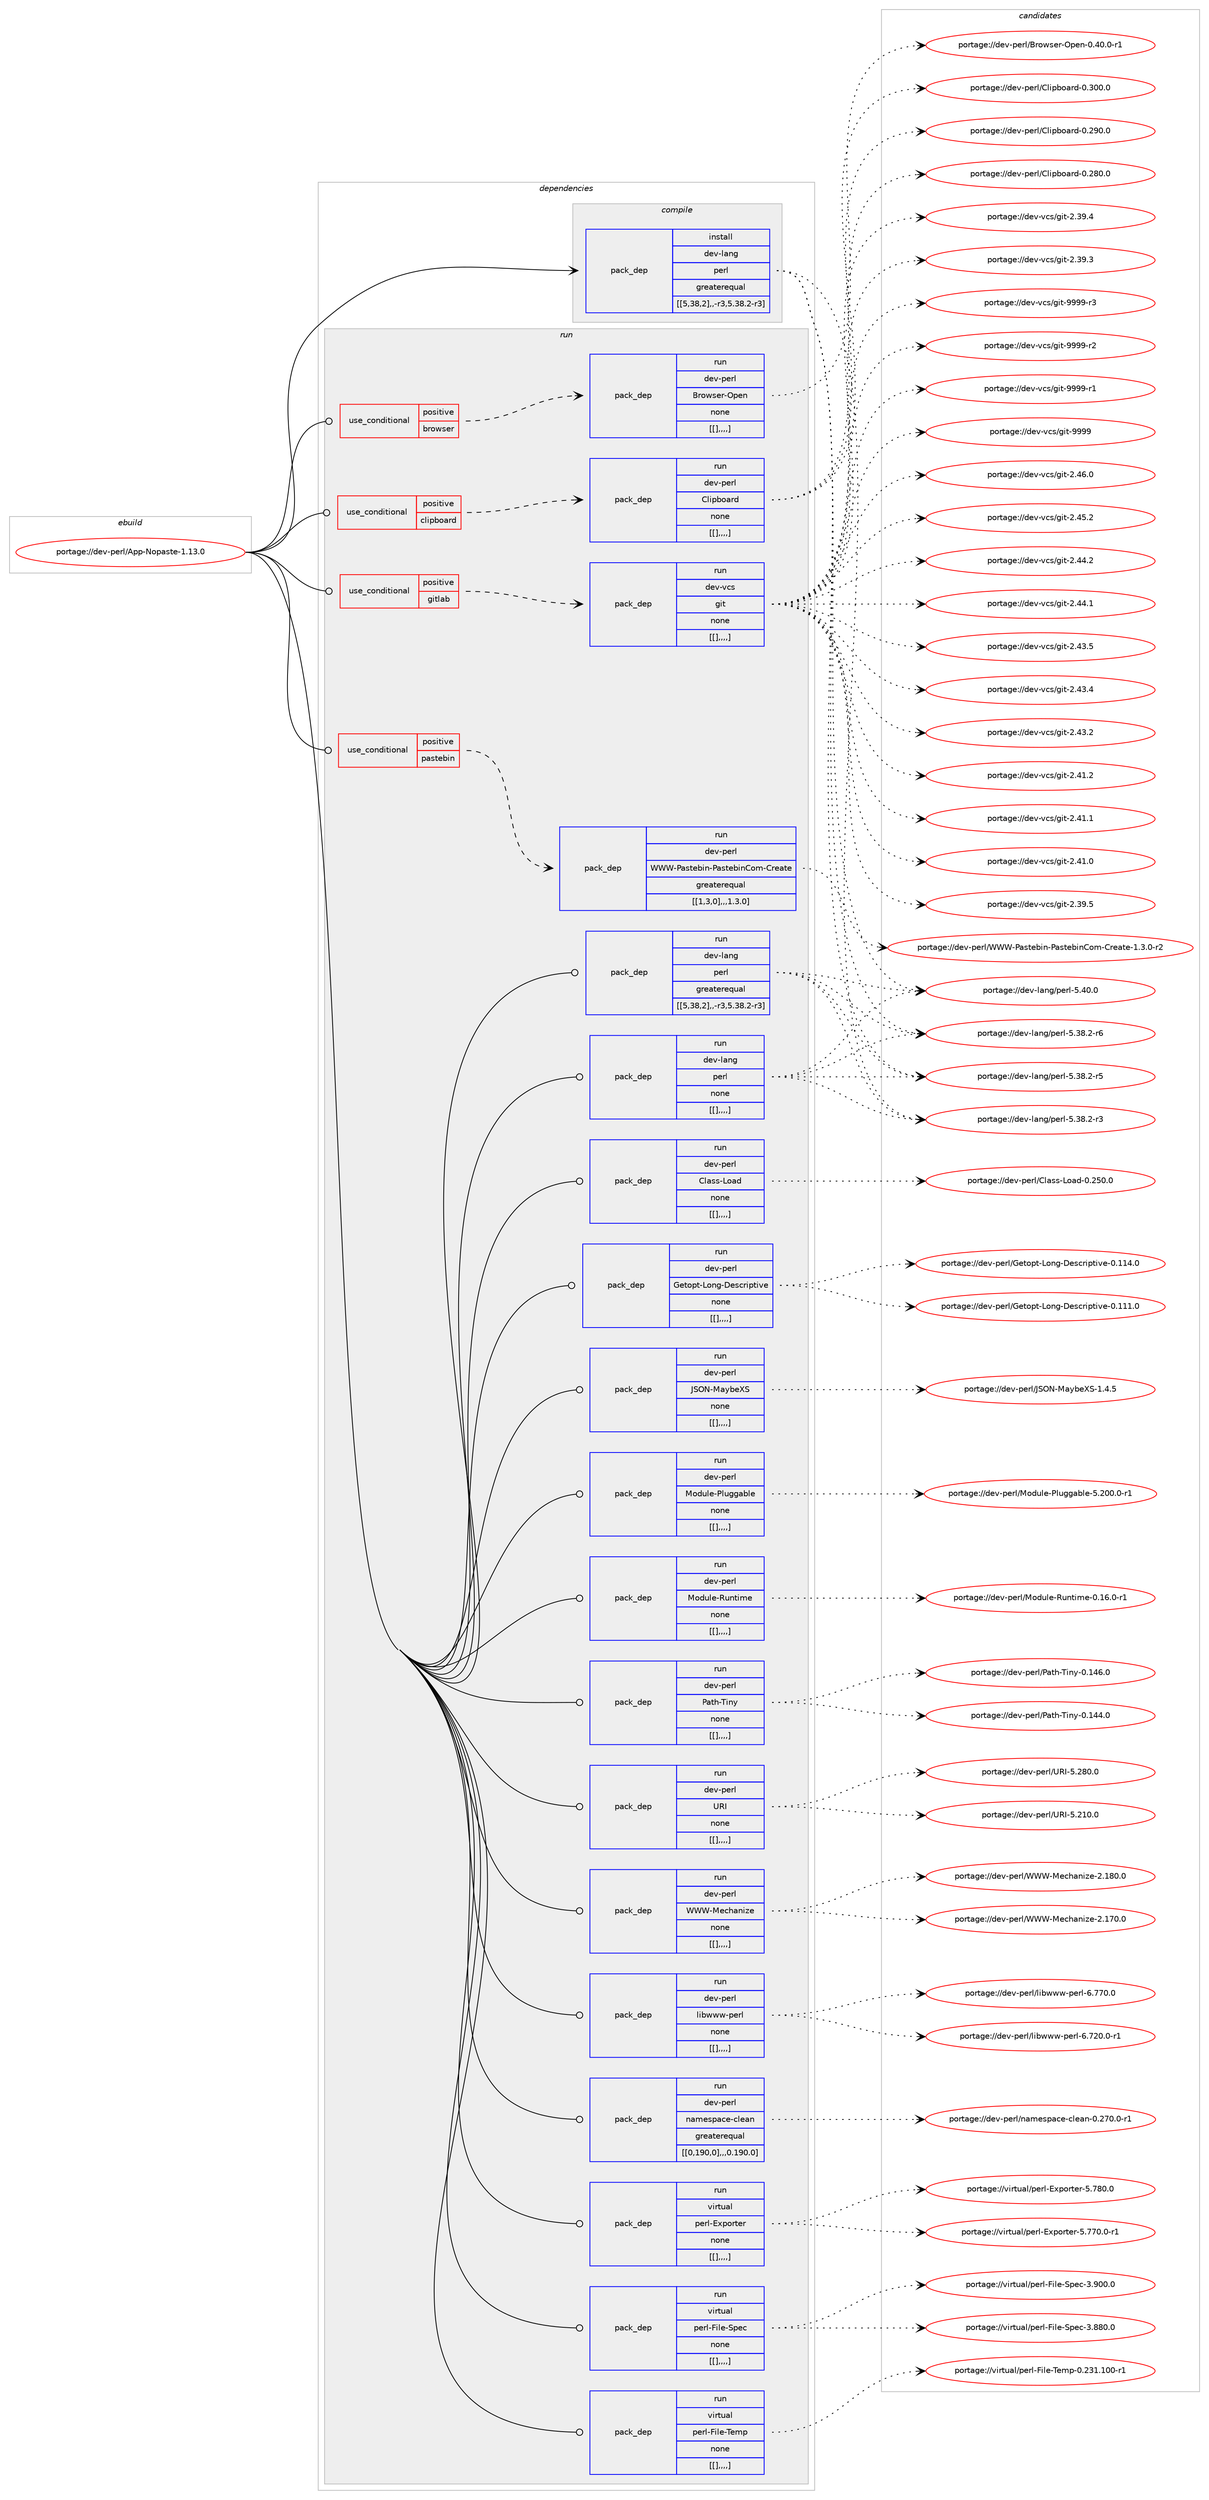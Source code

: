 digraph prolog {

# *************
# Graph options
# *************

newrank=true;
concentrate=true;
compound=true;
graph [rankdir=LR,fontname=Helvetica,fontsize=10,ranksep=1.5];#, ranksep=2.5, nodesep=0.2];
edge  [arrowhead=vee];
node  [fontname=Helvetica,fontsize=10];

# **********
# The ebuild
# **********

subgraph cluster_leftcol {
color=gray;
label=<<i>ebuild</i>>;
id [label="portage://dev-perl/App-Nopaste-1.13.0", color=red, width=4, href="../dev-perl/App-Nopaste-1.13.0.svg"];
}

# ****************
# The dependencies
# ****************

subgraph cluster_midcol {
color=gray;
label=<<i>dependencies</i>>;
subgraph cluster_compile {
fillcolor="#eeeeee";
style=filled;
label=<<i>compile</i>>;
subgraph pack95273 {
dependency126740 [label=<<TABLE BORDER="0" CELLBORDER="1" CELLSPACING="0" CELLPADDING="4" WIDTH="220"><TR><TD ROWSPAN="6" CELLPADDING="30">pack_dep</TD></TR><TR><TD WIDTH="110">install</TD></TR><TR><TD>dev-lang</TD></TR><TR><TD>perl</TD></TR><TR><TD>greaterequal</TD></TR><TR><TD>[[5,38,2],,-r3,5.38.2-r3]</TD></TR></TABLE>>, shape=none, color=blue];
}
id:e -> dependency126740:w [weight=20,style="solid",arrowhead="vee"];
}
subgraph cluster_compileandrun {
fillcolor="#eeeeee";
style=filled;
label=<<i>compile and run</i>>;
}
subgraph cluster_run {
fillcolor="#eeeeee";
style=filled;
label=<<i>run</i>>;
subgraph cond30297 {
dependency126741 [label=<<TABLE BORDER="0" CELLBORDER="1" CELLSPACING="0" CELLPADDING="4"><TR><TD ROWSPAN="3" CELLPADDING="10">use_conditional</TD></TR><TR><TD>positive</TD></TR><TR><TD>browser</TD></TR></TABLE>>, shape=none, color=red];
subgraph pack95274 {
dependency126742 [label=<<TABLE BORDER="0" CELLBORDER="1" CELLSPACING="0" CELLPADDING="4" WIDTH="220"><TR><TD ROWSPAN="6" CELLPADDING="30">pack_dep</TD></TR><TR><TD WIDTH="110">run</TD></TR><TR><TD>dev-perl</TD></TR><TR><TD>Browser-Open</TD></TR><TR><TD>none</TD></TR><TR><TD>[[],,,,]</TD></TR></TABLE>>, shape=none, color=blue];
}
dependency126741:e -> dependency126742:w [weight=20,style="dashed",arrowhead="vee"];
}
id:e -> dependency126741:w [weight=20,style="solid",arrowhead="odot"];
subgraph cond30298 {
dependency126743 [label=<<TABLE BORDER="0" CELLBORDER="1" CELLSPACING="0" CELLPADDING="4"><TR><TD ROWSPAN="3" CELLPADDING="10">use_conditional</TD></TR><TR><TD>positive</TD></TR><TR><TD>clipboard</TD></TR></TABLE>>, shape=none, color=red];
subgraph pack95275 {
dependency126744 [label=<<TABLE BORDER="0" CELLBORDER="1" CELLSPACING="0" CELLPADDING="4" WIDTH="220"><TR><TD ROWSPAN="6" CELLPADDING="30">pack_dep</TD></TR><TR><TD WIDTH="110">run</TD></TR><TR><TD>dev-perl</TD></TR><TR><TD>Clipboard</TD></TR><TR><TD>none</TD></TR><TR><TD>[[],,,,]</TD></TR></TABLE>>, shape=none, color=blue];
}
dependency126743:e -> dependency126744:w [weight=20,style="dashed",arrowhead="vee"];
}
id:e -> dependency126743:w [weight=20,style="solid",arrowhead="odot"];
subgraph cond30299 {
dependency126745 [label=<<TABLE BORDER="0" CELLBORDER="1" CELLSPACING="0" CELLPADDING="4"><TR><TD ROWSPAN="3" CELLPADDING="10">use_conditional</TD></TR><TR><TD>positive</TD></TR><TR><TD>gitlab</TD></TR></TABLE>>, shape=none, color=red];
subgraph pack95276 {
dependency126746 [label=<<TABLE BORDER="0" CELLBORDER="1" CELLSPACING="0" CELLPADDING="4" WIDTH="220"><TR><TD ROWSPAN="6" CELLPADDING="30">pack_dep</TD></TR><TR><TD WIDTH="110">run</TD></TR><TR><TD>dev-vcs</TD></TR><TR><TD>git</TD></TR><TR><TD>none</TD></TR><TR><TD>[[],,,,]</TD></TR></TABLE>>, shape=none, color=blue];
}
dependency126745:e -> dependency126746:w [weight=20,style="dashed",arrowhead="vee"];
}
id:e -> dependency126745:w [weight=20,style="solid",arrowhead="odot"];
subgraph cond30300 {
dependency126747 [label=<<TABLE BORDER="0" CELLBORDER="1" CELLSPACING="0" CELLPADDING="4"><TR><TD ROWSPAN="3" CELLPADDING="10">use_conditional</TD></TR><TR><TD>positive</TD></TR><TR><TD>pastebin</TD></TR></TABLE>>, shape=none, color=red];
subgraph pack95277 {
dependency126748 [label=<<TABLE BORDER="0" CELLBORDER="1" CELLSPACING="0" CELLPADDING="4" WIDTH="220"><TR><TD ROWSPAN="6" CELLPADDING="30">pack_dep</TD></TR><TR><TD WIDTH="110">run</TD></TR><TR><TD>dev-perl</TD></TR><TR><TD>WWW-Pastebin-PastebinCom-Create</TD></TR><TR><TD>greaterequal</TD></TR><TR><TD>[[1,3,0],,,1.3.0]</TD></TR></TABLE>>, shape=none, color=blue];
}
dependency126747:e -> dependency126748:w [weight=20,style="dashed",arrowhead="vee"];
}
id:e -> dependency126747:w [weight=20,style="solid",arrowhead="odot"];
subgraph pack95278 {
dependency126749 [label=<<TABLE BORDER="0" CELLBORDER="1" CELLSPACING="0" CELLPADDING="4" WIDTH="220"><TR><TD ROWSPAN="6" CELLPADDING="30">pack_dep</TD></TR><TR><TD WIDTH="110">run</TD></TR><TR><TD>dev-lang</TD></TR><TR><TD>perl</TD></TR><TR><TD>greaterequal</TD></TR><TR><TD>[[5,38,2],,-r3,5.38.2-r3]</TD></TR></TABLE>>, shape=none, color=blue];
}
id:e -> dependency126749:w [weight=20,style="solid",arrowhead="odot"];
subgraph pack95279 {
dependency126750 [label=<<TABLE BORDER="0" CELLBORDER="1" CELLSPACING="0" CELLPADDING="4" WIDTH="220"><TR><TD ROWSPAN="6" CELLPADDING="30">pack_dep</TD></TR><TR><TD WIDTH="110">run</TD></TR><TR><TD>dev-lang</TD></TR><TR><TD>perl</TD></TR><TR><TD>none</TD></TR><TR><TD>[[],,,,]</TD></TR></TABLE>>, shape=none, color=blue];
}
id:e -> dependency126750:w [weight=20,style="solid",arrowhead="odot"];
subgraph pack95280 {
dependency126751 [label=<<TABLE BORDER="0" CELLBORDER="1" CELLSPACING="0" CELLPADDING="4" WIDTH="220"><TR><TD ROWSPAN="6" CELLPADDING="30">pack_dep</TD></TR><TR><TD WIDTH="110">run</TD></TR><TR><TD>dev-perl</TD></TR><TR><TD>Class-Load</TD></TR><TR><TD>none</TD></TR><TR><TD>[[],,,,]</TD></TR></TABLE>>, shape=none, color=blue];
}
id:e -> dependency126751:w [weight=20,style="solid",arrowhead="odot"];
subgraph pack95281 {
dependency126752 [label=<<TABLE BORDER="0" CELLBORDER="1" CELLSPACING="0" CELLPADDING="4" WIDTH="220"><TR><TD ROWSPAN="6" CELLPADDING="30">pack_dep</TD></TR><TR><TD WIDTH="110">run</TD></TR><TR><TD>dev-perl</TD></TR><TR><TD>Getopt-Long-Descriptive</TD></TR><TR><TD>none</TD></TR><TR><TD>[[],,,,]</TD></TR></TABLE>>, shape=none, color=blue];
}
id:e -> dependency126752:w [weight=20,style="solid",arrowhead="odot"];
subgraph pack95282 {
dependency126753 [label=<<TABLE BORDER="0" CELLBORDER="1" CELLSPACING="0" CELLPADDING="4" WIDTH="220"><TR><TD ROWSPAN="6" CELLPADDING="30">pack_dep</TD></TR><TR><TD WIDTH="110">run</TD></TR><TR><TD>dev-perl</TD></TR><TR><TD>JSON-MaybeXS</TD></TR><TR><TD>none</TD></TR><TR><TD>[[],,,,]</TD></TR></TABLE>>, shape=none, color=blue];
}
id:e -> dependency126753:w [weight=20,style="solid",arrowhead="odot"];
subgraph pack95283 {
dependency126754 [label=<<TABLE BORDER="0" CELLBORDER="1" CELLSPACING="0" CELLPADDING="4" WIDTH="220"><TR><TD ROWSPAN="6" CELLPADDING="30">pack_dep</TD></TR><TR><TD WIDTH="110">run</TD></TR><TR><TD>dev-perl</TD></TR><TR><TD>Module-Pluggable</TD></TR><TR><TD>none</TD></TR><TR><TD>[[],,,,]</TD></TR></TABLE>>, shape=none, color=blue];
}
id:e -> dependency126754:w [weight=20,style="solid",arrowhead="odot"];
subgraph pack95284 {
dependency126755 [label=<<TABLE BORDER="0" CELLBORDER="1" CELLSPACING="0" CELLPADDING="4" WIDTH="220"><TR><TD ROWSPAN="6" CELLPADDING="30">pack_dep</TD></TR><TR><TD WIDTH="110">run</TD></TR><TR><TD>dev-perl</TD></TR><TR><TD>Module-Runtime</TD></TR><TR><TD>none</TD></TR><TR><TD>[[],,,,]</TD></TR></TABLE>>, shape=none, color=blue];
}
id:e -> dependency126755:w [weight=20,style="solid",arrowhead="odot"];
subgraph pack95285 {
dependency126756 [label=<<TABLE BORDER="0" CELLBORDER="1" CELLSPACING="0" CELLPADDING="4" WIDTH="220"><TR><TD ROWSPAN="6" CELLPADDING="30">pack_dep</TD></TR><TR><TD WIDTH="110">run</TD></TR><TR><TD>dev-perl</TD></TR><TR><TD>Path-Tiny</TD></TR><TR><TD>none</TD></TR><TR><TD>[[],,,,]</TD></TR></TABLE>>, shape=none, color=blue];
}
id:e -> dependency126756:w [weight=20,style="solid",arrowhead="odot"];
subgraph pack95286 {
dependency126757 [label=<<TABLE BORDER="0" CELLBORDER="1" CELLSPACING="0" CELLPADDING="4" WIDTH="220"><TR><TD ROWSPAN="6" CELLPADDING="30">pack_dep</TD></TR><TR><TD WIDTH="110">run</TD></TR><TR><TD>dev-perl</TD></TR><TR><TD>URI</TD></TR><TR><TD>none</TD></TR><TR><TD>[[],,,,]</TD></TR></TABLE>>, shape=none, color=blue];
}
id:e -> dependency126757:w [weight=20,style="solid",arrowhead="odot"];
subgraph pack95287 {
dependency126758 [label=<<TABLE BORDER="0" CELLBORDER="1" CELLSPACING="0" CELLPADDING="4" WIDTH="220"><TR><TD ROWSPAN="6" CELLPADDING="30">pack_dep</TD></TR><TR><TD WIDTH="110">run</TD></TR><TR><TD>dev-perl</TD></TR><TR><TD>WWW-Mechanize</TD></TR><TR><TD>none</TD></TR><TR><TD>[[],,,,]</TD></TR></TABLE>>, shape=none, color=blue];
}
id:e -> dependency126758:w [weight=20,style="solid",arrowhead="odot"];
subgraph pack95288 {
dependency126759 [label=<<TABLE BORDER="0" CELLBORDER="1" CELLSPACING="0" CELLPADDING="4" WIDTH="220"><TR><TD ROWSPAN="6" CELLPADDING="30">pack_dep</TD></TR><TR><TD WIDTH="110">run</TD></TR><TR><TD>dev-perl</TD></TR><TR><TD>libwww-perl</TD></TR><TR><TD>none</TD></TR><TR><TD>[[],,,,]</TD></TR></TABLE>>, shape=none, color=blue];
}
id:e -> dependency126759:w [weight=20,style="solid",arrowhead="odot"];
subgraph pack95289 {
dependency126760 [label=<<TABLE BORDER="0" CELLBORDER="1" CELLSPACING="0" CELLPADDING="4" WIDTH="220"><TR><TD ROWSPAN="6" CELLPADDING="30">pack_dep</TD></TR><TR><TD WIDTH="110">run</TD></TR><TR><TD>dev-perl</TD></TR><TR><TD>namespace-clean</TD></TR><TR><TD>greaterequal</TD></TR><TR><TD>[[0,190,0],,,0.190.0]</TD></TR></TABLE>>, shape=none, color=blue];
}
id:e -> dependency126760:w [weight=20,style="solid",arrowhead="odot"];
subgraph pack95290 {
dependency126761 [label=<<TABLE BORDER="0" CELLBORDER="1" CELLSPACING="0" CELLPADDING="4" WIDTH="220"><TR><TD ROWSPAN="6" CELLPADDING="30">pack_dep</TD></TR><TR><TD WIDTH="110">run</TD></TR><TR><TD>virtual</TD></TR><TR><TD>perl-Exporter</TD></TR><TR><TD>none</TD></TR><TR><TD>[[],,,,]</TD></TR></TABLE>>, shape=none, color=blue];
}
id:e -> dependency126761:w [weight=20,style="solid",arrowhead="odot"];
subgraph pack95291 {
dependency126762 [label=<<TABLE BORDER="0" CELLBORDER="1" CELLSPACING="0" CELLPADDING="4" WIDTH="220"><TR><TD ROWSPAN="6" CELLPADDING="30">pack_dep</TD></TR><TR><TD WIDTH="110">run</TD></TR><TR><TD>virtual</TD></TR><TR><TD>perl-File-Spec</TD></TR><TR><TD>none</TD></TR><TR><TD>[[],,,,]</TD></TR></TABLE>>, shape=none, color=blue];
}
id:e -> dependency126762:w [weight=20,style="solid",arrowhead="odot"];
subgraph pack95292 {
dependency126763 [label=<<TABLE BORDER="0" CELLBORDER="1" CELLSPACING="0" CELLPADDING="4" WIDTH="220"><TR><TD ROWSPAN="6" CELLPADDING="30">pack_dep</TD></TR><TR><TD WIDTH="110">run</TD></TR><TR><TD>virtual</TD></TR><TR><TD>perl-File-Temp</TD></TR><TR><TD>none</TD></TR><TR><TD>[[],,,,]</TD></TR></TABLE>>, shape=none, color=blue];
}
id:e -> dependency126763:w [weight=20,style="solid",arrowhead="odot"];
}
}

# **************
# The candidates
# **************

subgraph cluster_choices {
rank=same;
color=gray;
label=<<i>candidates</i>>;

subgraph choice95273 {
color=black;
nodesep=1;
choice10010111845108971101034711210111410845534652484648 [label="portage://dev-lang/perl-5.40.0", color=red, width=4,href="../dev-lang/perl-5.40.0.svg"];
choice100101118451089711010347112101114108455346515646504511454 [label="portage://dev-lang/perl-5.38.2-r6", color=red, width=4,href="../dev-lang/perl-5.38.2-r6.svg"];
choice100101118451089711010347112101114108455346515646504511453 [label="portage://dev-lang/perl-5.38.2-r5", color=red, width=4,href="../dev-lang/perl-5.38.2-r5.svg"];
choice100101118451089711010347112101114108455346515646504511451 [label="portage://dev-lang/perl-5.38.2-r3", color=red, width=4,href="../dev-lang/perl-5.38.2-r3.svg"];
dependency126740:e -> choice10010111845108971101034711210111410845534652484648:w [style=dotted,weight="100"];
dependency126740:e -> choice100101118451089711010347112101114108455346515646504511454:w [style=dotted,weight="100"];
dependency126740:e -> choice100101118451089711010347112101114108455346515646504511453:w [style=dotted,weight="100"];
dependency126740:e -> choice100101118451089711010347112101114108455346515646504511451:w [style=dotted,weight="100"];
}
subgraph choice95274 {
color=black;
nodesep=1;
choice1001011184511210111410847661141111191151011144579112101110454846524846484511449 [label="portage://dev-perl/Browser-Open-0.40.0-r1", color=red, width=4,href="../dev-perl/Browser-Open-0.40.0-r1.svg"];
dependency126742:e -> choice1001011184511210111410847661141111191151011144579112101110454846524846484511449:w [style=dotted,weight="100"];
}
subgraph choice95275 {
color=black;
nodesep=1;
choice10010111845112101114108476710810511298111971141004548465148484648 [label="portage://dev-perl/Clipboard-0.300.0", color=red, width=4,href="../dev-perl/Clipboard-0.300.0.svg"];
choice10010111845112101114108476710810511298111971141004548465057484648 [label="portage://dev-perl/Clipboard-0.290.0", color=red, width=4,href="../dev-perl/Clipboard-0.290.0.svg"];
choice10010111845112101114108476710810511298111971141004548465056484648 [label="portage://dev-perl/Clipboard-0.280.0", color=red, width=4,href="../dev-perl/Clipboard-0.280.0.svg"];
dependency126744:e -> choice10010111845112101114108476710810511298111971141004548465148484648:w [style=dotted,weight="100"];
dependency126744:e -> choice10010111845112101114108476710810511298111971141004548465057484648:w [style=dotted,weight="100"];
dependency126744:e -> choice10010111845112101114108476710810511298111971141004548465056484648:w [style=dotted,weight="100"];
}
subgraph choice95276 {
color=black;
nodesep=1;
choice10010111845118991154710310511645575757574511451 [label="portage://dev-vcs/git-9999-r3", color=red, width=4,href="../dev-vcs/git-9999-r3.svg"];
choice10010111845118991154710310511645575757574511450 [label="portage://dev-vcs/git-9999-r2", color=red, width=4,href="../dev-vcs/git-9999-r2.svg"];
choice10010111845118991154710310511645575757574511449 [label="portage://dev-vcs/git-9999-r1", color=red, width=4,href="../dev-vcs/git-9999-r1.svg"];
choice1001011184511899115471031051164557575757 [label="portage://dev-vcs/git-9999", color=red, width=4,href="../dev-vcs/git-9999.svg"];
choice10010111845118991154710310511645504652544648 [label="portage://dev-vcs/git-2.46.0", color=red, width=4,href="../dev-vcs/git-2.46.0.svg"];
choice10010111845118991154710310511645504652534650 [label="portage://dev-vcs/git-2.45.2", color=red, width=4,href="../dev-vcs/git-2.45.2.svg"];
choice10010111845118991154710310511645504652524650 [label="portage://dev-vcs/git-2.44.2", color=red, width=4,href="../dev-vcs/git-2.44.2.svg"];
choice10010111845118991154710310511645504652524649 [label="portage://dev-vcs/git-2.44.1", color=red, width=4,href="../dev-vcs/git-2.44.1.svg"];
choice10010111845118991154710310511645504652514653 [label="portage://dev-vcs/git-2.43.5", color=red, width=4,href="../dev-vcs/git-2.43.5.svg"];
choice10010111845118991154710310511645504652514652 [label="portage://dev-vcs/git-2.43.4", color=red, width=4,href="../dev-vcs/git-2.43.4.svg"];
choice10010111845118991154710310511645504652514650 [label="portage://dev-vcs/git-2.43.2", color=red, width=4,href="../dev-vcs/git-2.43.2.svg"];
choice10010111845118991154710310511645504652494650 [label="portage://dev-vcs/git-2.41.2", color=red, width=4,href="../dev-vcs/git-2.41.2.svg"];
choice10010111845118991154710310511645504652494649 [label="portage://dev-vcs/git-2.41.1", color=red, width=4,href="../dev-vcs/git-2.41.1.svg"];
choice10010111845118991154710310511645504652494648 [label="portage://dev-vcs/git-2.41.0", color=red, width=4,href="../dev-vcs/git-2.41.0.svg"];
choice10010111845118991154710310511645504651574653 [label="portage://dev-vcs/git-2.39.5", color=red, width=4,href="../dev-vcs/git-2.39.5.svg"];
choice10010111845118991154710310511645504651574652 [label="portage://dev-vcs/git-2.39.4", color=red, width=4,href="../dev-vcs/git-2.39.4.svg"];
choice10010111845118991154710310511645504651574651 [label="portage://dev-vcs/git-2.39.3", color=red, width=4,href="../dev-vcs/git-2.39.3.svg"];
dependency126746:e -> choice10010111845118991154710310511645575757574511451:w [style=dotted,weight="100"];
dependency126746:e -> choice10010111845118991154710310511645575757574511450:w [style=dotted,weight="100"];
dependency126746:e -> choice10010111845118991154710310511645575757574511449:w [style=dotted,weight="100"];
dependency126746:e -> choice1001011184511899115471031051164557575757:w [style=dotted,weight="100"];
dependency126746:e -> choice10010111845118991154710310511645504652544648:w [style=dotted,weight="100"];
dependency126746:e -> choice10010111845118991154710310511645504652534650:w [style=dotted,weight="100"];
dependency126746:e -> choice10010111845118991154710310511645504652524650:w [style=dotted,weight="100"];
dependency126746:e -> choice10010111845118991154710310511645504652524649:w [style=dotted,weight="100"];
dependency126746:e -> choice10010111845118991154710310511645504652514653:w [style=dotted,weight="100"];
dependency126746:e -> choice10010111845118991154710310511645504652514652:w [style=dotted,weight="100"];
dependency126746:e -> choice10010111845118991154710310511645504652514650:w [style=dotted,weight="100"];
dependency126746:e -> choice10010111845118991154710310511645504652494650:w [style=dotted,weight="100"];
dependency126746:e -> choice10010111845118991154710310511645504652494649:w [style=dotted,weight="100"];
dependency126746:e -> choice10010111845118991154710310511645504652494648:w [style=dotted,weight="100"];
dependency126746:e -> choice10010111845118991154710310511645504651574653:w [style=dotted,weight="100"];
dependency126746:e -> choice10010111845118991154710310511645504651574652:w [style=dotted,weight="100"];
dependency126746:e -> choice10010111845118991154710310511645504651574651:w [style=dotted,weight="100"];
}
subgraph choice95277 {
color=black;
nodesep=1;
choice10010111845112101114108478787874580971151161019810511045809711511610198105110671111094567114101971161014549465146484511450 [label="portage://dev-perl/WWW-Pastebin-PastebinCom-Create-1.3.0-r2", color=red, width=4,href="../dev-perl/WWW-Pastebin-PastebinCom-Create-1.3.0-r2.svg"];
dependency126748:e -> choice10010111845112101114108478787874580971151161019810511045809711511610198105110671111094567114101971161014549465146484511450:w [style=dotted,weight="100"];
}
subgraph choice95278 {
color=black;
nodesep=1;
choice10010111845108971101034711210111410845534652484648 [label="portage://dev-lang/perl-5.40.0", color=red, width=4,href="../dev-lang/perl-5.40.0.svg"];
choice100101118451089711010347112101114108455346515646504511454 [label="portage://dev-lang/perl-5.38.2-r6", color=red, width=4,href="../dev-lang/perl-5.38.2-r6.svg"];
choice100101118451089711010347112101114108455346515646504511453 [label="portage://dev-lang/perl-5.38.2-r5", color=red, width=4,href="../dev-lang/perl-5.38.2-r5.svg"];
choice100101118451089711010347112101114108455346515646504511451 [label="portage://dev-lang/perl-5.38.2-r3", color=red, width=4,href="../dev-lang/perl-5.38.2-r3.svg"];
dependency126749:e -> choice10010111845108971101034711210111410845534652484648:w [style=dotted,weight="100"];
dependency126749:e -> choice100101118451089711010347112101114108455346515646504511454:w [style=dotted,weight="100"];
dependency126749:e -> choice100101118451089711010347112101114108455346515646504511453:w [style=dotted,weight="100"];
dependency126749:e -> choice100101118451089711010347112101114108455346515646504511451:w [style=dotted,weight="100"];
}
subgraph choice95279 {
color=black;
nodesep=1;
choice10010111845108971101034711210111410845534652484648 [label="portage://dev-lang/perl-5.40.0", color=red, width=4,href="../dev-lang/perl-5.40.0.svg"];
choice100101118451089711010347112101114108455346515646504511454 [label="portage://dev-lang/perl-5.38.2-r6", color=red, width=4,href="../dev-lang/perl-5.38.2-r6.svg"];
choice100101118451089711010347112101114108455346515646504511453 [label="portage://dev-lang/perl-5.38.2-r5", color=red, width=4,href="../dev-lang/perl-5.38.2-r5.svg"];
choice100101118451089711010347112101114108455346515646504511451 [label="portage://dev-lang/perl-5.38.2-r3", color=red, width=4,href="../dev-lang/perl-5.38.2-r3.svg"];
dependency126750:e -> choice10010111845108971101034711210111410845534652484648:w [style=dotted,weight="100"];
dependency126750:e -> choice100101118451089711010347112101114108455346515646504511454:w [style=dotted,weight="100"];
dependency126750:e -> choice100101118451089711010347112101114108455346515646504511453:w [style=dotted,weight="100"];
dependency126750:e -> choice100101118451089711010347112101114108455346515646504511451:w [style=dotted,weight="100"];
}
subgraph choice95280 {
color=black;
nodesep=1;
choice100101118451121011141084767108971151154576111971004548465053484648 [label="portage://dev-perl/Class-Load-0.250.0", color=red, width=4,href="../dev-perl/Class-Load-0.250.0.svg"];
dependency126751:e -> choice100101118451121011141084767108971151154576111971004548465053484648:w [style=dotted,weight="100"];
}
subgraph choice95281 {
color=black;
nodesep=1;
choice10010111845112101114108477110111611111211645761111101034568101115991141051121161051181014548464949524648 [label="portage://dev-perl/Getopt-Long-Descriptive-0.114.0", color=red, width=4,href="../dev-perl/Getopt-Long-Descriptive-0.114.0.svg"];
choice10010111845112101114108477110111611111211645761111101034568101115991141051121161051181014548464949494648 [label="portage://dev-perl/Getopt-Long-Descriptive-0.111.0", color=red, width=4,href="../dev-perl/Getopt-Long-Descriptive-0.111.0.svg"];
dependency126752:e -> choice10010111845112101114108477110111611111211645761111101034568101115991141051121161051181014548464949524648:w [style=dotted,weight="100"];
dependency126752:e -> choice10010111845112101114108477110111611111211645761111101034568101115991141051121161051181014548464949494648:w [style=dotted,weight="100"];
}
subgraph choice95282 {
color=black;
nodesep=1;
choice100101118451121011141084774837978457797121981018883454946524653 [label="portage://dev-perl/JSON-MaybeXS-1.4.5", color=red, width=4,href="../dev-perl/JSON-MaybeXS-1.4.5.svg"];
dependency126753:e -> choice100101118451121011141084774837978457797121981018883454946524653:w [style=dotted,weight="100"];
}
subgraph choice95283 {
color=black;
nodesep=1;
choice1001011184511210111410847771111001171081014580108117103103979810810145534650484846484511449 [label="portage://dev-perl/Module-Pluggable-5.200.0-r1", color=red, width=4,href="../dev-perl/Module-Pluggable-5.200.0-r1.svg"];
dependency126754:e -> choice1001011184511210111410847771111001171081014580108117103103979810810145534650484846484511449:w [style=dotted,weight="100"];
}
subgraph choice95284 {
color=black;
nodesep=1;
choice1001011184511210111410847771111001171081014582117110116105109101454846495446484511449 [label="portage://dev-perl/Module-Runtime-0.16.0-r1", color=red, width=4,href="../dev-perl/Module-Runtime-0.16.0-r1.svg"];
dependency126755:e -> choice1001011184511210111410847771111001171081014582117110116105109101454846495446484511449:w [style=dotted,weight="100"];
}
subgraph choice95285 {
color=black;
nodesep=1;
choice1001011184511210111410847809711610445841051101214548464952544648 [label="portage://dev-perl/Path-Tiny-0.146.0", color=red, width=4,href="../dev-perl/Path-Tiny-0.146.0.svg"];
choice1001011184511210111410847809711610445841051101214548464952524648 [label="portage://dev-perl/Path-Tiny-0.144.0", color=red, width=4,href="../dev-perl/Path-Tiny-0.144.0.svg"];
dependency126756:e -> choice1001011184511210111410847809711610445841051101214548464952544648:w [style=dotted,weight="100"];
dependency126756:e -> choice1001011184511210111410847809711610445841051101214548464952524648:w [style=dotted,weight="100"];
}
subgraph choice95286 {
color=black;
nodesep=1;
choice10010111845112101114108478582734553465056484648 [label="portage://dev-perl/URI-5.280.0", color=red, width=4,href="../dev-perl/URI-5.280.0.svg"];
choice10010111845112101114108478582734553465049484648 [label="portage://dev-perl/URI-5.210.0", color=red, width=4,href="../dev-perl/URI-5.210.0.svg"];
dependency126757:e -> choice10010111845112101114108478582734553465056484648:w [style=dotted,weight="100"];
dependency126757:e -> choice10010111845112101114108478582734553465049484648:w [style=dotted,weight="100"];
}
subgraph choice95287 {
color=black;
nodesep=1;
choice1001011184511210111410847878787457710199104971101051221014550464956484648 [label="portage://dev-perl/WWW-Mechanize-2.180.0", color=red, width=4,href="../dev-perl/WWW-Mechanize-2.180.0.svg"];
choice1001011184511210111410847878787457710199104971101051221014550464955484648 [label="portage://dev-perl/WWW-Mechanize-2.170.0", color=red, width=4,href="../dev-perl/WWW-Mechanize-2.170.0.svg"];
dependency126758:e -> choice1001011184511210111410847878787457710199104971101051221014550464956484648:w [style=dotted,weight="100"];
dependency126758:e -> choice1001011184511210111410847878787457710199104971101051221014550464955484648:w [style=dotted,weight="100"];
}
subgraph choice95288 {
color=black;
nodesep=1;
choice100101118451121011141084710810598119119119451121011141084554465555484648 [label="portage://dev-perl/libwww-perl-6.770.0", color=red, width=4,href="../dev-perl/libwww-perl-6.770.0.svg"];
choice1001011184511210111410847108105981191191194511210111410845544655504846484511449 [label="portage://dev-perl/libwww-perl-6.720.0-r1", color=red, width=4,href="../dev-perl/libwww-perl-6.720.0-r1.svg"];
dependency126759:e -> choice100101118451121011141084710810598119119119451121011141084554465555484648:w [style=dotted,weight="100"];
dependency126759:e -> choice1001011184511210111410847108105981191191194511210111410845544655504846484511449:w [style=dotted,weight="100"];
}
subgraph choice95289 {
color=black;
nodesep=1;
choice100101118451121011141084711097109101115112979910145991081019711045484650554846484511449 [label="portage://dev-perl/namespace-clean-0.270.0-r1", color=red, width=4,href="../dev-perl/namespace-clean-0.270.0-r1.svg"];
dependency126760:e -> choice100101118451121011141084711097109101115112979910145991081019711045484650554846484511449:w [style=dotted,weight="100"];
}
subgraph choice95290 {
color=black;
nodesep=1;
choice118105114116117971084711210111410845691201121111141161011144553465556484648 [label="portage://virtual/perl-Exporter-5.780.0", color=red, width=4,href="../virtual/perl-Exporter-5.780.0.svg"];
choice1181051141161179710847112101114108456912011211111411610111445534655554846484511449 [label="portage://virtual/perl-Exporter-5.770.0-r1", color=red, width=4,href="../virtual/perl-Exporter-5.770.0-r1.svg"];
dependency126761:e -> choice118105114116117971084711210111410845691201121111141161011144553465556484648:w [style=dotted,weight="100"];
dependency126761:e -> choice1181051141161179710847112101114108456912011211111411610111445534655554846484511449:w [style=dotted,weight="100"];
}
subgraph choice95291 {
color=black;
nodesep=1;
choice118105114116117971084711210111410845701051081014583112101994551465748484648 [label="portage://virtual/perl-File-Spec-3.900.0", color=red, width=4,href="../virtual/perl-File-Spec-3.900.0.svg"];
choice118105114116117971084711210111410845701051081014583112101994551465656484648 [label="portage://virtual/perl-File-Spec-3.880.0", color=red, width=4,href="../virtual/perl-File-Spec-3.880.0.svg"];
dependency126762:e -> choice118105114116117971084711210111410845701051081014583112101994551465748484648:w [style=dotted,weight="100"];
dependency126762:e -> choice118105114116117971084711210111410845701051081014583112101994551465656484648:w [style=dotted,weight="100"];
}
subgraph choice95292 {
color=black;
nodesep=1;
choice118105114116117971084711210111410845701051081014584101109112454846505149464948484511449 [label="portage://virtual/perl-File-Temp-0.231.100-r1", color=red, width=4,href="../virtual/perl-File-Temp-0.231.100-r1.svg"];
dependency126763:e -> choice118105114116117971084711210111410845701051081014584101109112454846505149464948484511449:w [style=dotted,weight="100"];
}
}

}
